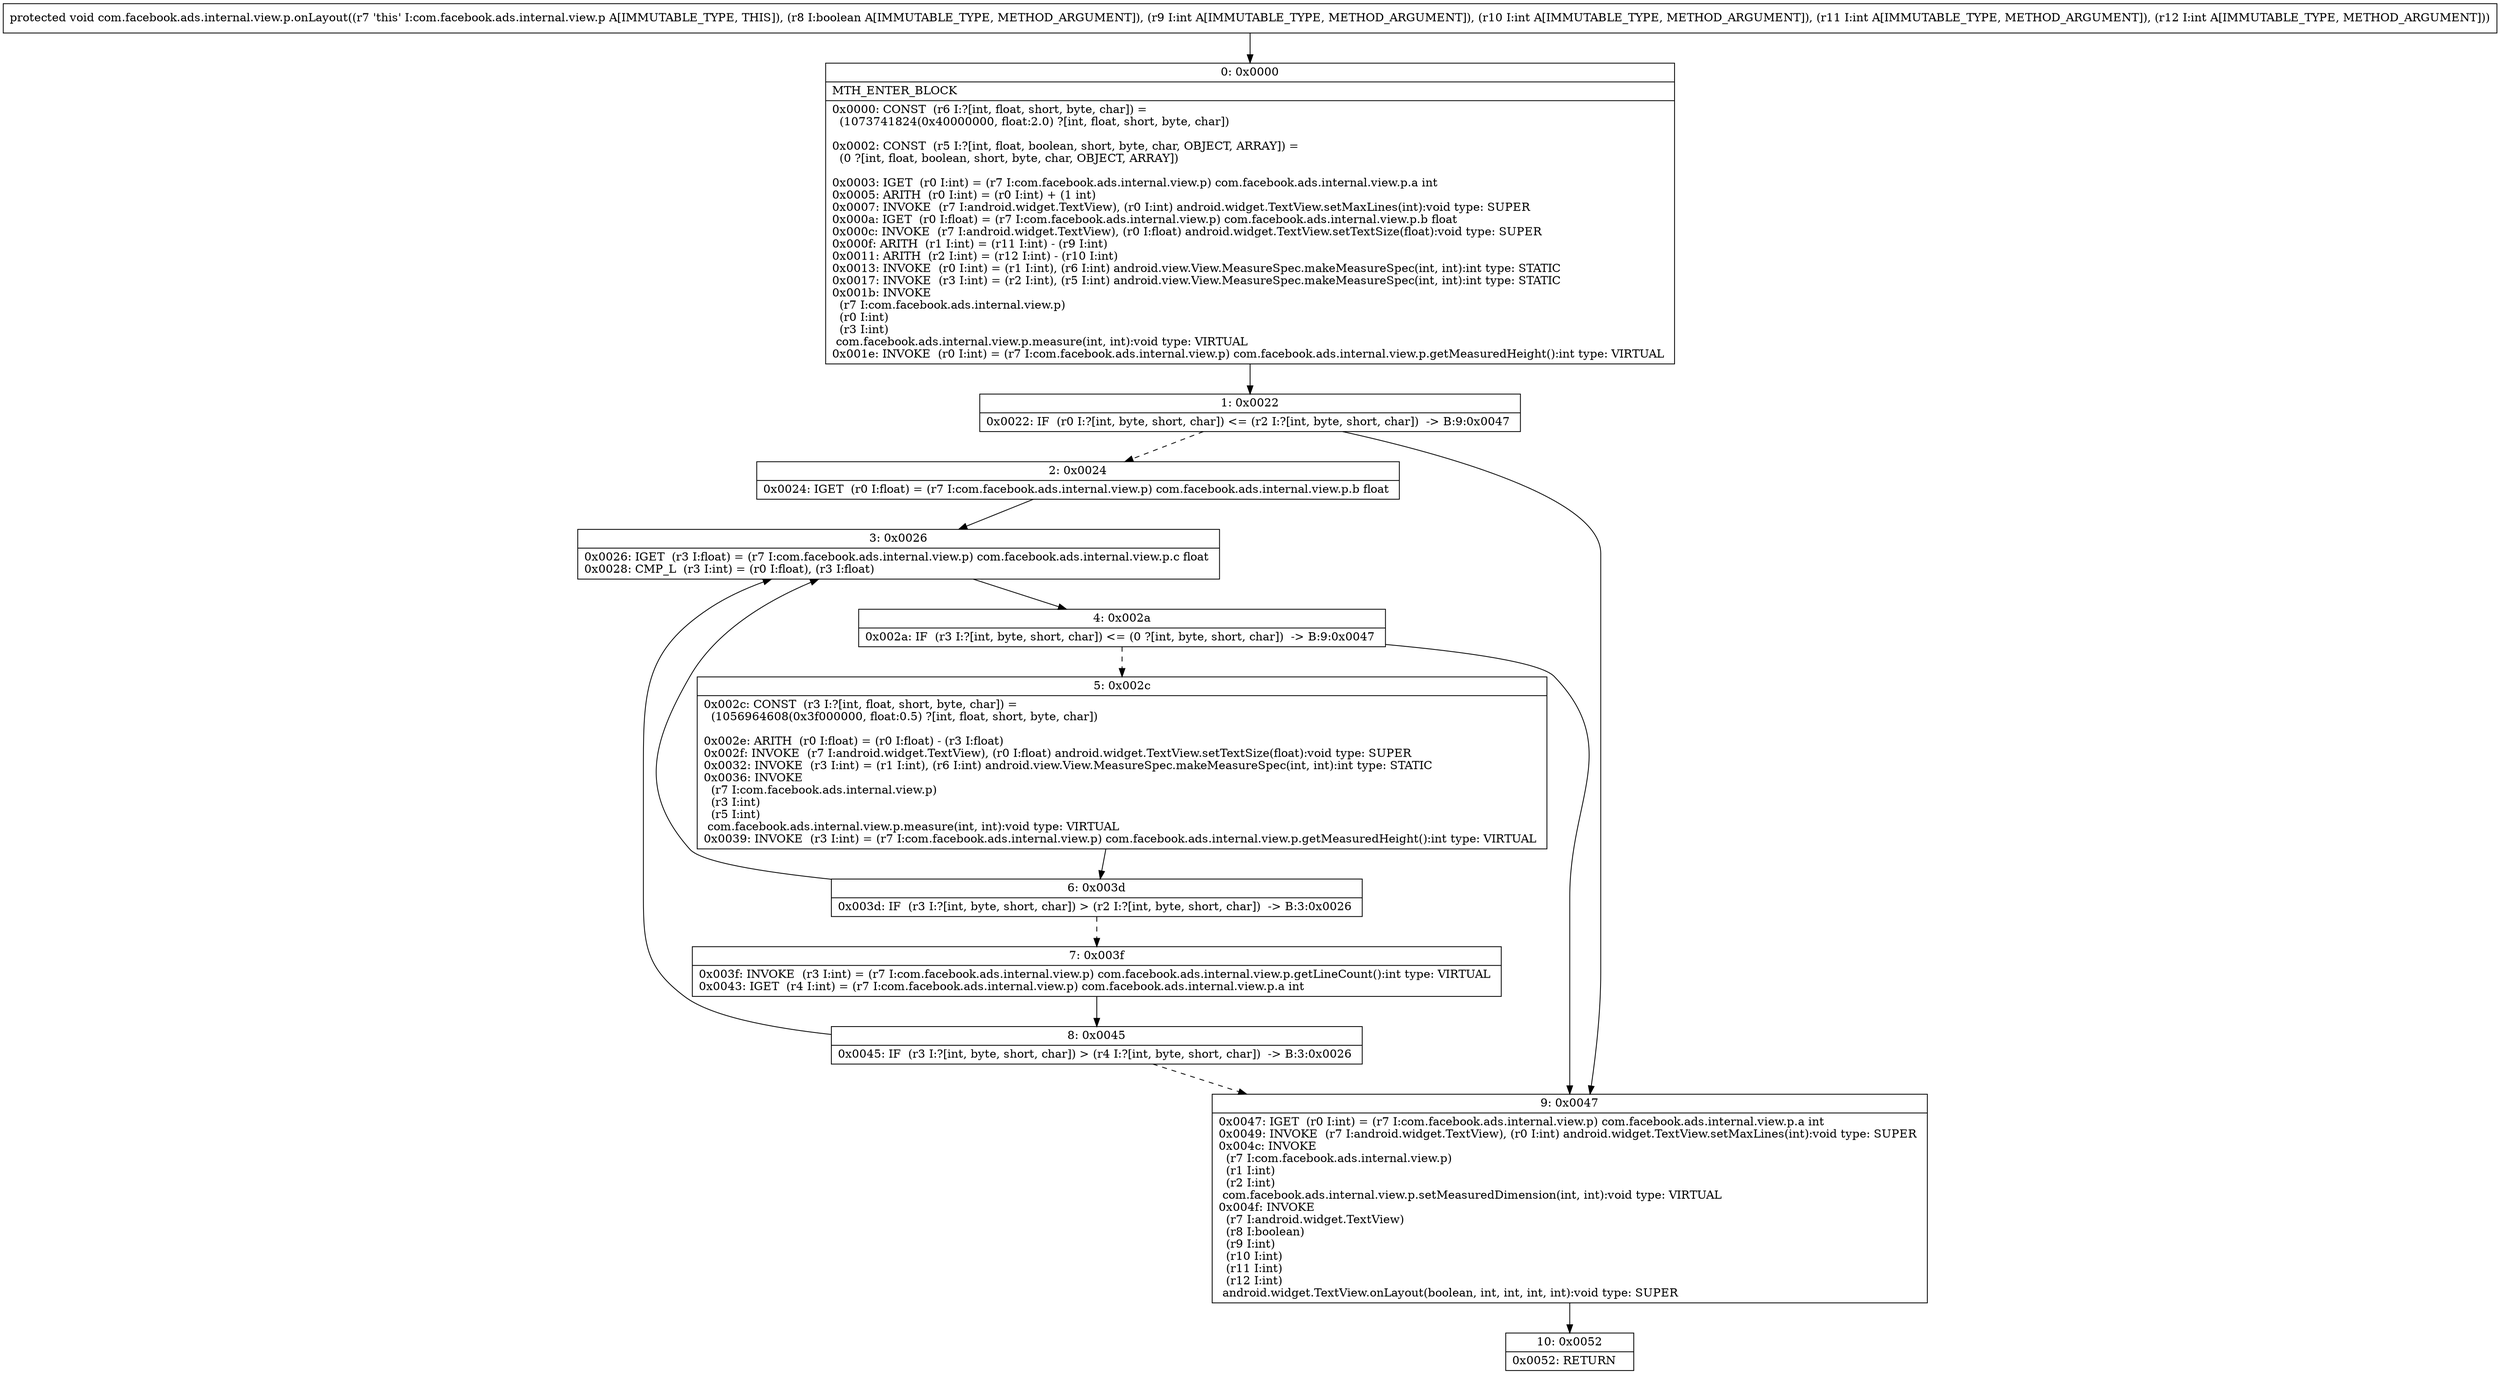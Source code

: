 digraph "CFG forcom.facebook.ads.internal.view.p.onLayout(ZIIII)V" {
Node_0 [shape=record,label="{0\:\ 0x0000|MTH_ENTER_BLOCK\l|0x0000: CONST  (r6 I:?[int, float, short, byte, char]) = \l  (1073741824(0x40000000, float:2.0) ?[int, float, short, byte, char])\l \l0x0002: CONST  (r5 I:?[int, float, boolean, short, byte, char, OBJECT, ARRAY]) = \l  (0 ?[int, float, boolean, short, byte, char, OBJECT, ARRAY])\l \l0x0003: IGET  (r0 I:int) = (r7 I:com.facebook.ads.internal.view.p) com.facebook.ads.internal.view.p.a int \l0x0005: ARITH  (r0 I:int) = (r0 I:int) + (1 int) \l0x0007: INVOKE  (r7 I:android.widget.TextView), (r0 I:int) android.widget.TextView.setMaxLines(int):void type: SUPER \l0x000a: IGET  (r0 I:float) = (r7 I:com.facebook.ads.internal.view.p) com.facebook.ads.internal.view.p.b float \l0x000c: INVOKE  (r7 I:android.widget.TextView), (r0 I:float) android.widget.TextView.setTextSize(float):void type: SUPER \l0x000f: ARITH  (r1 I:int) = (r11 I:int) \- (r9 I:int) \l0x0011: ARITH  (r2 I:int) = (r12 I:int) \- (r10 I:int) \l0x0013: INVOKE  (r0 I:int) = (r1 I:int), (r6 I:int) android.view.View.MeasureSpec.makeMeasureSpec(int, int):int type: STATIC \l0x0017: INVOKE  (r3 I:int) = (r2 I:int), (r5 I:int) android.view.View.MeasureSpec.makeMeasureSpec(int, int):int type: STATIC \l0x001b: INVOKE  \l  (r7 I:com.facebook.ads.internal.view.p)\l  (r0 I:int)\l  (r3 I:int)\l com.facebook.ads.internal.view.p.measure(int, int):void type: VIRTUAL \l0x001e: INVOKE  (r0 I:int) = (r7 I:com.facebook.ads.internal.view.p) com.facebook.ads.internal.view.p.getMeasuredHeight():int type: VIRTUAL \l}"];
Node_1 [shape=record,label="{1\:\ 0x0022|0x0022: IF  (r0 I:?[int, byte, short, char]) \<= (r2 I:?[int, byte, short, char])  \-\> B:9:0x0047 \l}"];
Node_2 [shape=record,label="{2\:\ 0x0024|0x0024: IGET  (r0 I:float) = (r7 I:com.facebook.ads.internal.view.p) com.facebook.ads.internal.view.p.b float \l}"];
Node_3 [shape=record,label="{3\:\ 0x0026|0x0026: IGET  (r3 I:float) = (r7 I:com.facebook.ads.internal.view.p) com.facebook.ads.internal.view.p.c float \l0x0028: CMP_L  (r3 I:int) = (r0 I:float), (r3 I:float) \l}"];
Node_4 [shape=record,label="{4\:\ 0x002a|0x002a: IF  (r3 I:?[int, byte, short, char]) \<= (0 ?[int, byte, short, char])  \-\> B:9:0x0047 \l}"];
Node_5 [shape=record,label="{5\:\ 0x002c|0x002c: CONST  (r3 I:?[int, float, short, byte, char]) = \l  (1056964608(0x3f000000, float:0.5) ?[int, float, short, byte, char])\l \l0x002e: ARITH  (r0 I:float) = (r0 I:float) \- (r3 I:float) \l0x002f: INVOKE  (r7 I:android.widget.TextView), (r0 I:float) android.widget.TextView.setTextSize(float):void type: SUPER \l0x0032: INVOKE  (r3 I:int) = (r1 I:int), (r6 I:int) android.view.View.MeasureSpec.makeMeasureSpec(int, int):int type: STATIC \l0x0036: INVOKE  \l  (r7 I:com.facebook.ads.internal.view.p)\l  (r3 I:int)\l  (r5 I:int)\l com.facebook.ads.internal.view.p.measure(int, int):void type: VIRTUAL \l0x0039: INVOKE  (r3 I:int) = (r7 I:com.facebook.ads.internal.view.p) com.facebook.ads.internal.view.p.getMeasuredHeight():int type: VIRTUAL \l}"];
Node_6 [shape=record,label="{6\:\ 0x003d|0x003d: IF  (r3 I:?[int, byte, short, char]) \> (r2 I:?[int, byte, short, char])  \-\> B:3:0x0026 \l}"];
Node_7 [shape=record,label="{7\:\ 0x003f|0x003f: INVOKE  (r3 I:int) = (r7 I:com.facebook.ads.internal.view.p) com.facebook.ads.internal.view.p.getLineCount():int type: VIRTUAL \l0x0043: IGET  (r4 I:int) = (r7 I:com.facebook.ads.internal.view.p) com.facebook.ads.internal.view.p.a int \l}"];
Node_8 [shape=record,label="{8\:\ 0x0045|0x0045: IF  (r3 I:?[int, byte, short, char]) \> (r4 I:?[int, byte, short, char])  \-\> B:3:0x0026 \l}"];
Node_9 [shape=record,label="{9\:\ 0x0047|0x0047: IGET  (r0 I:int) = (r7 I:com.facebook.ads.internal.view.p) com.facebook.ads.internal.view.p.a int \l0x0049: INVOKE  (r7 I:android.widget.TextView), (r0 I:int) android.widget.TextView.setMaxLines(int):void type: SUPER \l0x004c: INVOKE  \l  (r7 I:com.facebook.ads.internal.view.p)\l  (r1 I:int)\l  (r2 I:int)\l com.facebook.ads.internal.view.p.setMeasuredDimension(int, int):void type: VIRTUAL \l0x004f: INVOKE  \l  (r7 I:android.widget.TextView)\l  (r8 I:boolean)\l  (r9 I:int)\l  (r10 I:int)\l  (r11 I:int)\l  (r12 I:int)\l android.widget.TextView.onLayout(boolean, int, int, int, int):void type: SUPER \l}"];
Node_10 [shape=record,label="{10\:\ 0x0052|0x0052: RETURN   \l}"];
MethodNode[shape=record,label="{protected void com.facebook.ads.internal.view.p.onLayout((r7 'this' I:com.facebook.ads.internal.view.p A[IMMUTABLE_TYPE, THIS]), (r8 I:boolean A[IMMUTABLE_TYPE, METHOD_ARGUMENT]), (r9 I:int A[IMMUTABLE_TYPE, METHOD_ARGUMENT]), (r10 I:int A[IMMUTABLE_TYPE, METHOD_ARGUMENT]), (r11 I:int A[IMMUTABLE_TYPE, METHOD_ARGUMENT]), (r12 I:int A[IMMUTABLE_TYPE, METHOD_ARGUMENT])) }"];
MethodNode -> Node_0;
Node_0 -> Node_1;
Node_1 -> Node_2[style=dashed];
Node_1 -> Node_9;
Node_2 -> Node_3;
Node_3 -> Node_4;
Node_4 -> Node_5[style=dashed];
Node_4 -> Node_9;
Node_5 -> Node_6;
Node_6 -> Node_3;
Node_6 -> Node_7[style=dashed];
Node_7 -> Node_8;
Node_8 -> Node_3;
Node_8 -> Node_9[style=dashed];
Node_9 -> Node_10;
}

